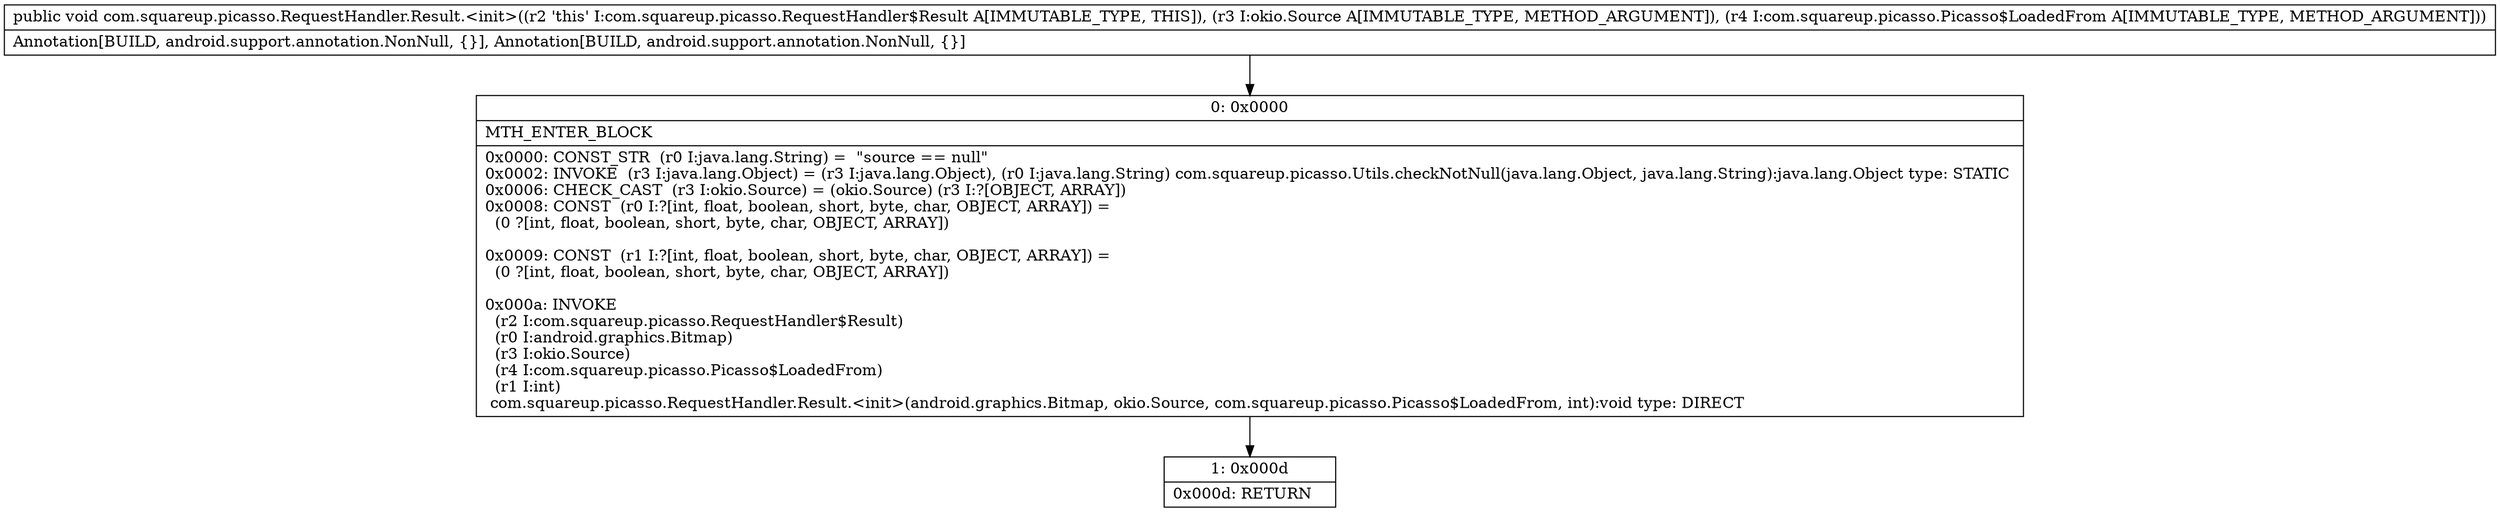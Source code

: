 digraph "CFG forcom.squareup.picasso.RequestHandler.Result.\<init\>(Lokio\/Source;Lcom\/squareup\/picasso\/Picasso$LoadedFrom;)V" {
Node_0 [shape=record,label="{0\:\ 0x0000|MTH_ENTER_BLOCK\l|0x0000: CONST_STR  (r0 I:java.lang.String) =  \"source == null\" \l0x0002: INVOKE  (r3 I:java.lang.Object) = (r3 I:java.lang.Object), (r0 I:java.lang.String) com.squareup.picasso.Utils.checkNotNull(java.lang.Object, java.lang.String):java.lang.Object type: STATIC \l0x0006: CHECK_CAST  (r3 I:okio.Source) = (okio.Source) (r3 I:?[OBJECT, ARRAY]) \l0x0008: CONST  (r0 I:?[int, float, boolean, short, byte, char, OBJECT, ARRAY]) = \l  (0 ?[int, float, boolean, short, byte, char, OBJECT, ARRAY])\l \l0x0009: CONST  (r1 I:?[int, float, boolean, short, byte, char, OBJECT, ARRAY]) = \l  (0 ?[int, float, boolean, short, byte, char, OBJECT, ARRAY])\l \l0x000a: INVOKE  \l  (r2 I:com.squareup.picasso.RequestHandler$Result)\l  (r0 I:android.graphics.Bitmap)\l  (r3 I:okio.Source)\l  (r4 I:com.squareup.picasso.Picasso$LoadedFrom)\l  (r1 I:int)\l com.squareup.picasso.RequestHandler.Result.\<init\>(android.graphics.Bitmap, okio.Source, com.squareup.picasso.Picasso$LoadedFrom, int):void type: DIRECT \l}"];
Node_1 [shape=record,label="{1\:\ 0x000d|0x000d: RETURN   \l}"];
MethodNode[shape=record,label="{public void com.squareup.picasso.RequestHandler.Result.\<init\>((r2 'this' I:com.squareup.picasso.RequestHandler$Result A[IMMUTABLE_TYPE, THIS]), (r3 I:okio.Source A[IMMUTABLE_TYPE, METHOD_ARGUMENT]), (r4 I:com.squareup.picasso.Picasso$LoadedFrom A[IMMUTABLE_TYPE, METHOD_ARGUMENT]))  | Annotation[BUILD, android.support.annotation.NonNull, \{\}], Annotation[BUILD, android.support.annotation.NonNull, \{\}]\l}"];
MethodNode -> Node_0;
Node_0 -> Node_1;
}

